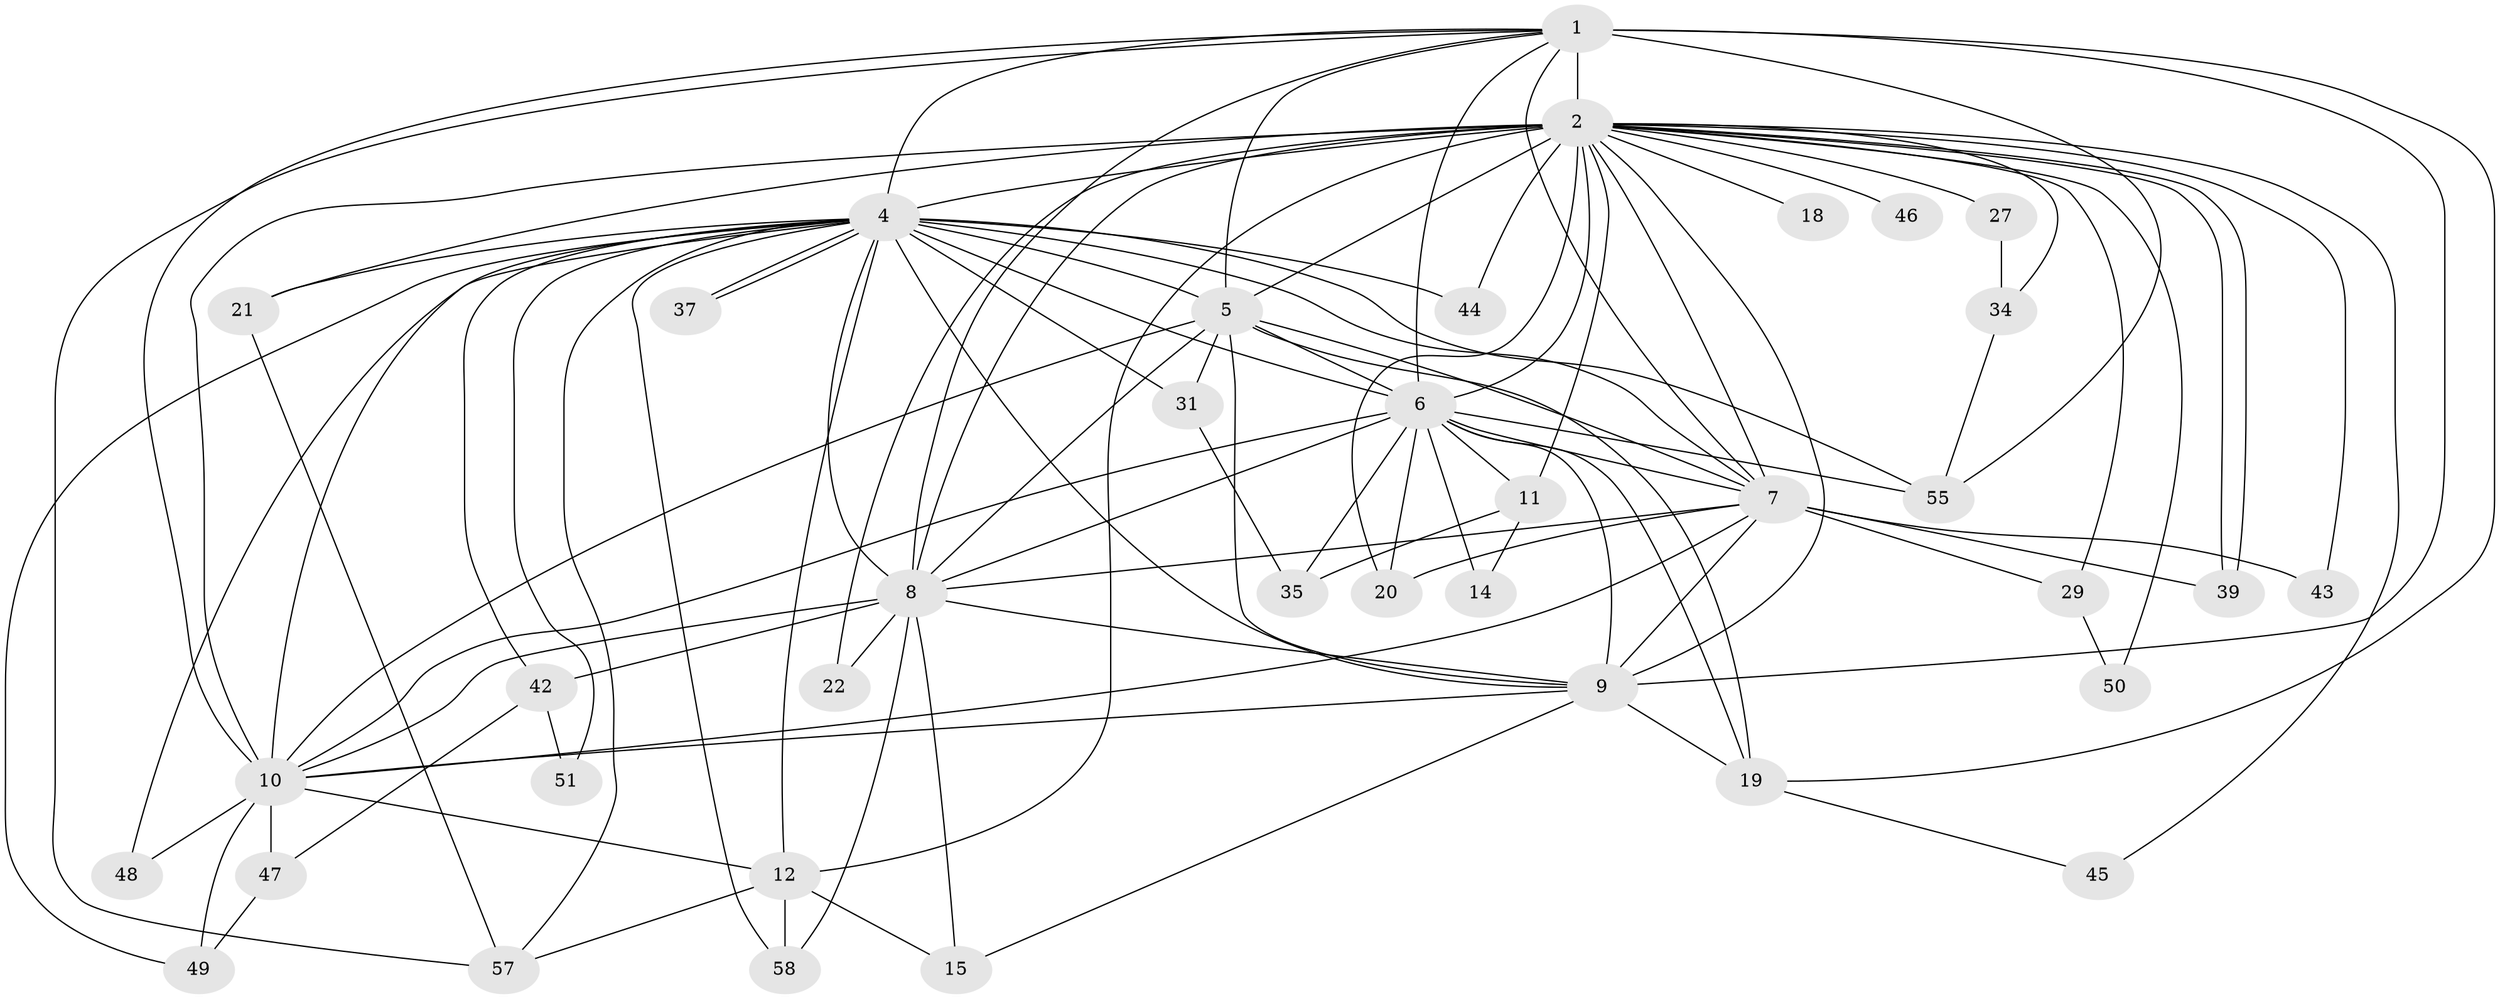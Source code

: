 // original degree distribution, {17: 0.02631578947368421, 27: 0.013157894736842105, 19: 0.013157894736842105, 29: 0.013157894736842105, 14: 0.013157894736842105, 15: 0.02631578947368421, 11: 0.013157894736842105, 13: 0.013157894736842105, 5: 0.05263157894736842, 6: 0.02631578947368421, 2: 0.5263157894736842, 3: 0.19736842105263158, 4: 0.06578947368421052}
// Generated by graph-tools (version 1.1) at 2025/13/03/09/25 04:13:46]
// undirected, 38 vertices, 104 edges
graph export_dot {
graph [start="1"]
  node [color=gray90,style=filled];
  1;
  2 [super="+23+75+71+63+38+36+13+16+3"];
  4 [super="+24+33+28"];
  5 [super="+25+60"];
  6 [super="+73+52"];
  7;
  8;
  9;
  10;
  11;
  12 [super="+67+76+54"];
  14;
  15;
  18;
  19 [super="+30"];
  20;
  21 [super="+66"];
  22;
  27;
  29;
  31 [super="+68"];
  34;
  35;
  37;
  39 [super="+41"];
  42 [super="+61"];
  43;
  44;
  45;
  46;
  47;
  48;
  49 [super="+70"];
  50;
  51;
  55 [super="+74+59"];
  57 [super="+62"];
  58;
  1 -- 2 [weight=7];
  1 -- 4;
  1 -- 5;
  1 -- 6;
  1 -- 7;
  1 -- 8;
  1 -- 9;
  1 -- 10;
  1 -- 19;
  1 -- 55;
  1 -- 57;
  2 -- 4 [weight=6];
  2 -- 5 [weight=4];
  2 -- 6 [weight=4];
  2 -- 7 [weight=3];
  2 -- 8 [weight=2];
  2 -- 9 [weight=2];
  2 -- 10 [weight=2];
  2 -- 11 [weight=2];
  2 -- 12;
  2 -- 21 [weight=2];
  2 -- 27 [weight=2];
  2 -- 39;
  2 -- 39;
  2 -- 44;
  2 -- 50;
  2 -- 46 [weight=2];
  2 -- 43;
  2 -- 20;
  2 -- 18 [weight=2];
  2 -- 22;
  2 -- 29;
  2 -- 34;
  2 -- 45;
  4 -- 5;
  4 -- 6;
  4 -- 7 [weight=2];
  4 -- 8 [weight=2];
  4 -- 9;
  4 -- 10;
  4 -- 12;
  4 -- 21;
  4 -- 31;
  4 -- 37;
  4 -- 37;
  4 -- 42 [weight=2];
  4 -- 44;
  4 -- 48;
  4 -- 51;
  4 -- 57;
  4 -- 58;
  4 -- 49;
  4 -- 55;
  5 -- 6;
  5 -- 7;
  5 -- 8 [weight=2];
  5 -- 9;
  5 -- 10;
  5 -- 31;
  5 -- 19;
  6 -- 7;
  6 -- 8;
  6 -- 9;
  6 -- 10;
  6 -- 14;
  6 -- 20;
  6 -- 35;
  6 -- 55;
  6 -- 19;
  6 -- 11;
  7 -- 8;
  7 -- 9;
  7 -- 10;
  7 -- 20;
  7 -- 29;
  7 -- 43;
  7 -- 39;
  8 -- 9;
  8 -- 10;
  8 -- 15;
  8 -- 22;
  8 -- 42;
  8 -- 58;
  9 -- 10;
  9 -- 15;
  9 -- 19;
  10 -- 47;
  10 -- 48;
  10 -- 49;
  10 -- 12;
  11 -- 14;
  11 -- 35;
  12 -- 57;
  12 -- 58;
  12 -- 15;
  19 -- 45;
  21 -- 57;
  27 -- 34;
  29 -- 50;
  31 -- 35;
  34 -- 55;
  42 -- 47;
  42 -- 51;
  47 -- 49;
}
